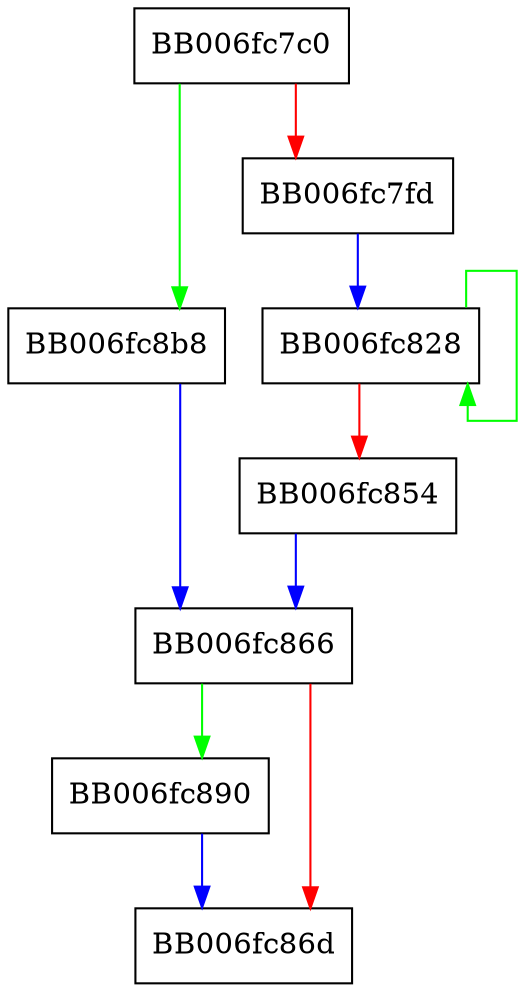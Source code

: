 digraph cipher_hw_cast5_ofb64_cipher {
  node [shape="box"];
  graph [splines=ortho];
  BB006fc7c0 -> BB006fc8b8 [color="green"];
  BB006fc7c0 -> BB006fc7fd [color="red"];
  BB006fc7fd -> BB006fc828 [color="blue"];
  BB006fc828 -> BB006fc828 [color="green"];
  BB006fc828 -> BB006fc854 [color="red"];
  BB006fc854 -> BB006fc866 [color="blue"];
  BB006fc866 -> BB006fc890 [color="green"];
  BB006fc866 -> BB006fc86d [color="red"];
  BB006fc890 -> BB006fc86d [color="blue"];
  BB006fc8b8 -> BB006fc866 [color="blue"];
}